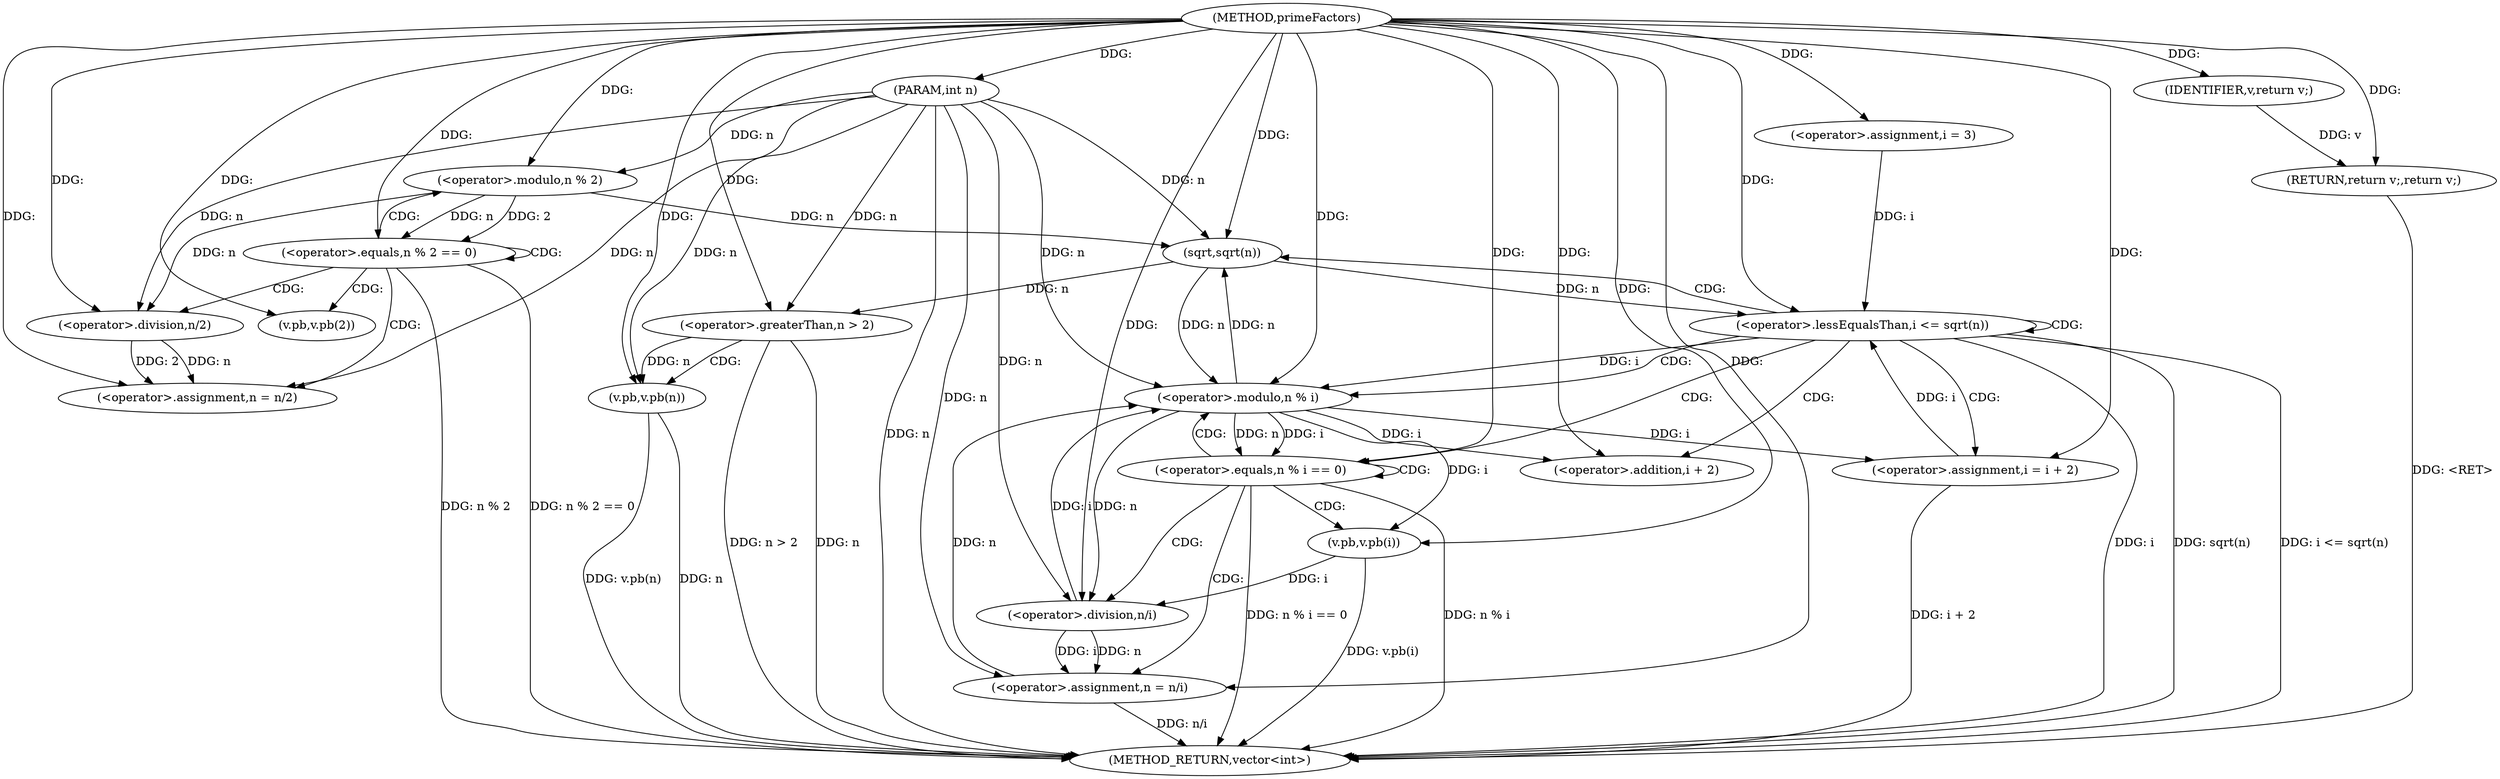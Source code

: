 digraph "primeFactors" {  
"1000486" [label = "(METHOD,primeFactors)" ]
"1000541" [label = "(METHOD_RETURN,vector<int>)" ]
"1000487" [label = "(PARAM,int n)" ]
"1000539" [label = "(RETURN,return v;,return v;)" ]
"1000491" [label = "(<operator>.equals,n % 2 == 0)" ]
"1000506" [label = "(<operator>.assignment,i = 3)" ]
"1000509" [label = "(<operator>.lessEqualsThan,i <= sqrt(n))" ]
"1000513" [label = "(<operator>.assignment,i = i + 2)" ]
"1000534" [label = "(<operator>.greaterThan,n > 2)" ]
"1000537" [label = "(v.pb,v.pb(n))" ]
"1000540" [label = "(IDENTIFIER,v,return v;)" ]
"1000497" [label = "(v.pb,v.pb(2))" ]
"1000499" [label = "(<operator>.assignment,n = n/2)" ]
"1000492" [label = "(<operator>.modulo,n % 2)" ]
"1000511" [label = "(sqrt,sqrt(n))" ]
"1000515" [label = "(<operator>.addition,i + 2)" ]
"1000520" [label = "(<operator>.equals,n % i == 0)" ]
"1000501" [label = "(<operator>.division,n/2)" ]
"1000526" [label = "(v.pb,v.pb(i))" ]
"1000528" [label = "(<operator>.assignment,n = n/i)" ]
"1000521" [label = "(<operator>.modulo,n % i)" ]
"1000530" [label = "(<operator>.division,n/i)" ]
  "1000539" -> "1000541"  [ label = "DDG: <RET>"] 
  "1000487" -> "1000541"  [ label = "DDG: n"] 
  "1000491" -> "1000541"  [ label = "DDG: n % 2"] 
  "1000491" -> "1000541"  [ label = "DDG: n % 2 == 0"] 
  "1000509" -> "1000541"  [ label = "DDG: i"] 
  "1000509" -> "1000541"  [ label = "DDG: sqrt(n)"] 
  "1000509" -> "1000541"  [ label = "DDG: i <= sqrt(n)"] 
  "1000534" -> "1000541"  [ label = "DDG: n"] 
  "1000534" -> "1000541"  [ label = "DDG: n > 2"] 
  "1000537" -> "1000541"  [ label = "DDG: n"] 
  "1000537" -> "1000541"  [ label = "DDG: v.pb(n)"] 
  "1000520" -> "1000541"  [ label = "DDG: n % i"] 
  "1000520" -> "1000541"  [ label = "DDG: n % i == 0"] 
  "1000513" -> "1000541"  [ label = "DDG: i + 2"] 
  "1000526" -> "1000541"  [ label = "DDG: v.pb(i)"] 
  "1000528" -> "1000541"  [ label = "DDG: n/i"] 
  "1000486" -> "1000487"  [ label = "DDG: "] 
  "1000540" -> "1000539"  [ label = "DDG: v"] 
  "1000486" -> "1000539"  [ label = "DDG: "] 
  "1000486" -> "1000506"  [ label = "DDG: "] 
  "1000521" -> "1000513"  [ label = "DDG: i"] 
  "1000486" -> "1000513"  [ label = "DDG: "] 
  "1000486" -> "1000540"  [ label = "DDG: "] 
  "1000492" -> "1000491"  [ label = "DDG: 2"] 
  "1000492" -> "1000491"  [ label = "DDG: n"] 
  "1000486" -> "1000491"  [ label = "DDG: "] 
  "1000501" -> "1000499"  [ label = "DDG: 2"] 
  "1000501" -> "1000499"  [ label = "DDG: n"] 
  "1000506" -> "1000509"  [ label = "DDG: i"] 
  "1000513" -> "1000509"  [ label = "DDG: i"] 
  "1000486" -> "1000509"  [ label = "DDG: "] 
  "1000511" -> "1000509"  [ label = "DDG: n"] 
  "1000511" -> "1000534"  [ label = "DDG: n"] 
  "1000487" -> "1000534"  [ label = "DDG: n"] 
  "1000486" -> "1000534"  [ label = "DDG: "] 
  "1000534" -> "1000537"  [ label = "DDG: n"] 
  "1000487" -> "1000537"  [ label = "DDG: n"] 
  "1000486" -> "1000537"  [ label = "DDG: "] 
  "1000487" -> "1000492"  [ label = "DDG: n"] 
  "1000486" -> "1000492"  [ label = "DDG: "] 
  "1000486" -> "1000497"  [ label = "DDG: "] 
  "1000487" -> "1000499"  [ label = "DDG: n"] 
  "1000486" -> "1000499"  [ label = "DDG: "] 
  "1000492" -> "1000511"  [ label = "DDG: n"] 
  "1000521" -> "1000511"  [ label = "DDG: n"] 
  "1000487" -> "1000511"  [ label = "DDG: n"] 
  "1000486" -> "1000511"  [ label = "DDG: "] 
  "1000521" -> "1000515"  [ label = "DDG: i"] 
  "1000486" -> "1000515"  [ label = "DDG: "] 
  "1000492" -> "1000501"  [ label = "DDG: n"] 
  "1000487" -> "1000501"  [ label = "DDG: n"] 
  "1000486" -> "1000501"  [ label = "DDG: "] 
  "1000521" -> "1000520"  [ label = "DDG: i"] 
  "1000521" -> "1000520"  [ label = "DDG: n"] 
  "1000486" -> "1000520"  [ label = "DDG: "] 
  "1000530" -> "1000528"  [ label = "DDG: i"] 
  "1000530" -> "1000528"  [ label = "DDG: n"] 
  "1000511" -> "1000521"  [ label = "DDG: n"] 
  "1000528" -> "1000521"  [ label = "DDG: n"] 
  "1000487" -> "1000521"  [ label = "DDG: n"] 
  "1000486" -> "1000521"  [ label = "DDG: "] 
  "1000509" -> "1000521"  [ label = "DDG: i"] 
  "1000530" -> "1000521"  [ label = "DDG: i"] 
  "1000521" -> "1000526"  [ label = "DDG: i"] 
  "1000486" -> "1000526"  [ label = "DDG: "] 
  "1000487" -> "1000528"  [ label = "DDG: n"] 
  "1000486" -> "1000528"  [ label = "DDG: "] 
  "1000521" -> "1000530"  [ label = "DDG: n"] 
  "1000487" -> "1000530"  [ label = "DDG: n"] 
  "1000486" -> "1000530"  [ label = "DDG: "] 
  "1000526" -> "1000530"  [ label = "DDG: i"] 
  "1000491" -> "1000497"  [ label = "CDG: "] 
  "1000491" -> "1000499"  [ label = "CDG: "] 
  "1000491" -> "1000492"  [ label = "CDG: "] 
  "1000491" -> "1000501"  [ label = "CDG: "] 
  "1000491" -> "1000491"  [ label = "CDG: "] 
  "1000509" -> "1000521"  [ label = "CDG: "] 
  "1000509" -> "1000520"  [ label = "CDG: "] 
  "1000509" -> "1000515"  [ label = "CDG: "] 
  "1000509" -> "1000509"  [ label = "CDG: "] 
  "1000509" -> "1000511"  [ label = "CDG: "] 
  "1000509" -> "1000513"  [ label = "CDG: "] 
  "1000534" -> "1000537"  [ label = "CDG: "] 
  "1000520" -> "1000530"  [ label = "CDG: "] 
  "1000520" -> "1000521"  [ label = "CDG: "] 
  "1000520" -> "1000520"  [ label = "CDG: "] 
  "1000520" -> "1000526"  [ label = "CDG: "] 
  "1000520" -> "1000528"  [ label = "CDG: "] 
}
